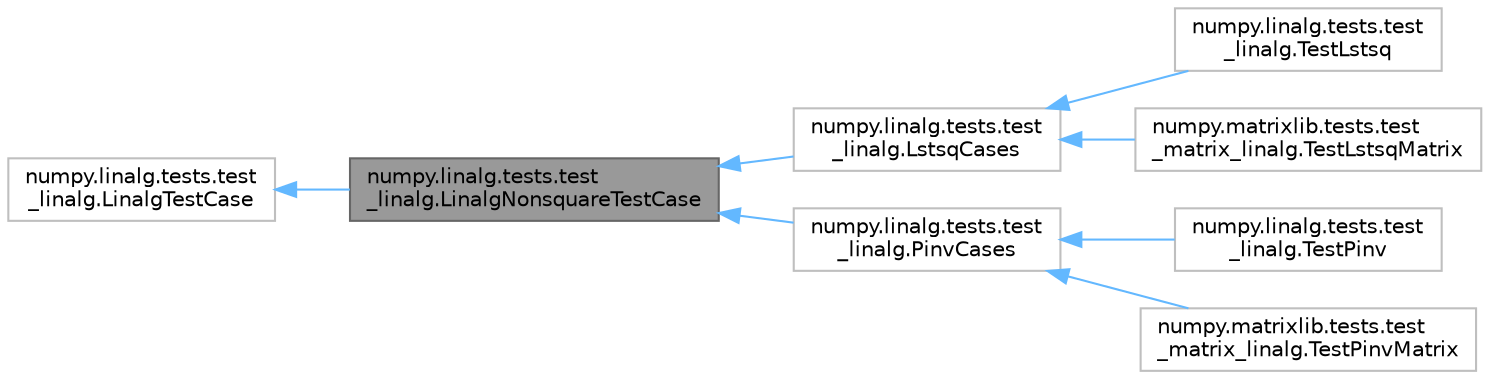 digraph "numpy.linalg.tests.test_linalg.LinalgNonsquareTestCase"
{
 // LATEX_PDF_SIZE
  bgcolor="transparent";
  edge [fontname=Helvetica,fontsize=10,labelfontname=Helvetica,labelfontsize=10];
  node [fontname=Helvetica,fontsize=10,shape=box,height=0.2,width=0.4];
  rankdir="LR";
  Node1 [id="Node000001",label="numpy.linalg.tests.test\l_linalg.LinalgNonsquareTestCase",height=0.2,width=0.4,color="gray40", fillcolor="grey60", style="filled", fontcolor="black",tooltip=" "];
  Node2 -> Node1 [id="edge1_Node000001_Node000002",dir="back",color="steelblue1",style="solid",tooltip=" "];
  Node2 [id="Node000002",label="numpy.linalg.tests.test\l_linalg.LinalgTestCase",height=0.2,width=0.4,color="grey75", fillcolor="white", style="filled",URL="$df/d23/classnumpy_1_1linalg_1_1tests_1_1test__linalg_1_1LinalgTestCase.html",tooltip=" "];
  Node1 -> Node3 [id="edge2_Node000001_Node000003",dir="back",color="steelblue1",style="solid",tooltip=" "];
  Node3 [id="Node000003",label="numpy.linalg.tests.test\l_linalg.LstsqCases",height=0.2,width=0.4,color="grey75", fillcolor="white", style="filled",URL="$d7/dba/classnumpy_1_1linalg_1_1tests_1_1test__linalg_1_1LstsqCases.html",tooltip=" "];
  Node3 -> Node4 [id="edge3_Node000003_Node000004",dir="back",color="steelblue1",style="solid",tooltip=" "];
  Node4 [id="Node000004",label="numpy.linalg.tests.test\l_linalg.TestLstsq",height=0.2,width=0.4,color="grey75", fillcolor="white", style="filled",URL="$de/df7/classnumpy_1_1linalg_1_1tests_1_1test__linalg_1_1TestLstsq.html",tooltip=" "];
  Node3 -> Node5 [id="edge4_Node000003_Node000005",dir="back",color="steelblue1",style="solid",tooltip=" "];
  Node5 [id="Node000005",label="numpy.matrixlib.tests.test\l_matrix_linalg.TestLstsqMatrix",height=0.2,width=0.4,color="grey75", fillcolor="white", style="filled",URL="$d8/db8/classnumpy_1_1matrixlib_1_1tests_1_1test__matrix__linalg_1_1TestLstsqMatrix.html",tooltip=" "];
  Node1 -> Node6 [id="edge5_Node000001_Node000006",dir="back",color="steelblue1",style="solid",tooltip=" "];
  Node6 [id="Node000006",label="numpy.linalg.tests.test\l_linalg.PinvCases",height=0.2,width=0.4,color="grey75", fillcolor="white", style="filled",URL="$d0/d3d/classnumpy_1_1linalg_1_1tests_1_1test__linalg_1_1PinvCases.html",tooltip=" "];
  Node6 -> Node7 [id="edge6_Node000006_Node000007",dir="back",color="steelblue1",style="solid",tooltip=" "];
  Node7 [id="Node000007",label="numpy.linalg.tests.test\l_linalg.TestPinv",height=0.2,width=0.4,color="grey75", fillcolor="white", style="filled",URL="$d0/dd0/classnumpy_1_1linalg_1_1tests_1_1test__linalg_1_1TestPinv.html",tooltip=" "];
  Node6 -> Node8 [id="edge7_Node000006_Node000008",dir="back",color="steelblue1",style="solid",tooltip=" "];
  Node8 [id="Node000008",label="numpy.matrixlib.tests.test\l_matrix_linalg.TestPinvMatrix",height=0.2,width=0.4,color="grey75", fillcolor="white", style="filled",URL="$d9/d24/classnumpy_1_1matrixlib_1_1tests_1_1test__matrix__linalg_1_1TestPinvMatrix.html",tooltip=" "];
}
